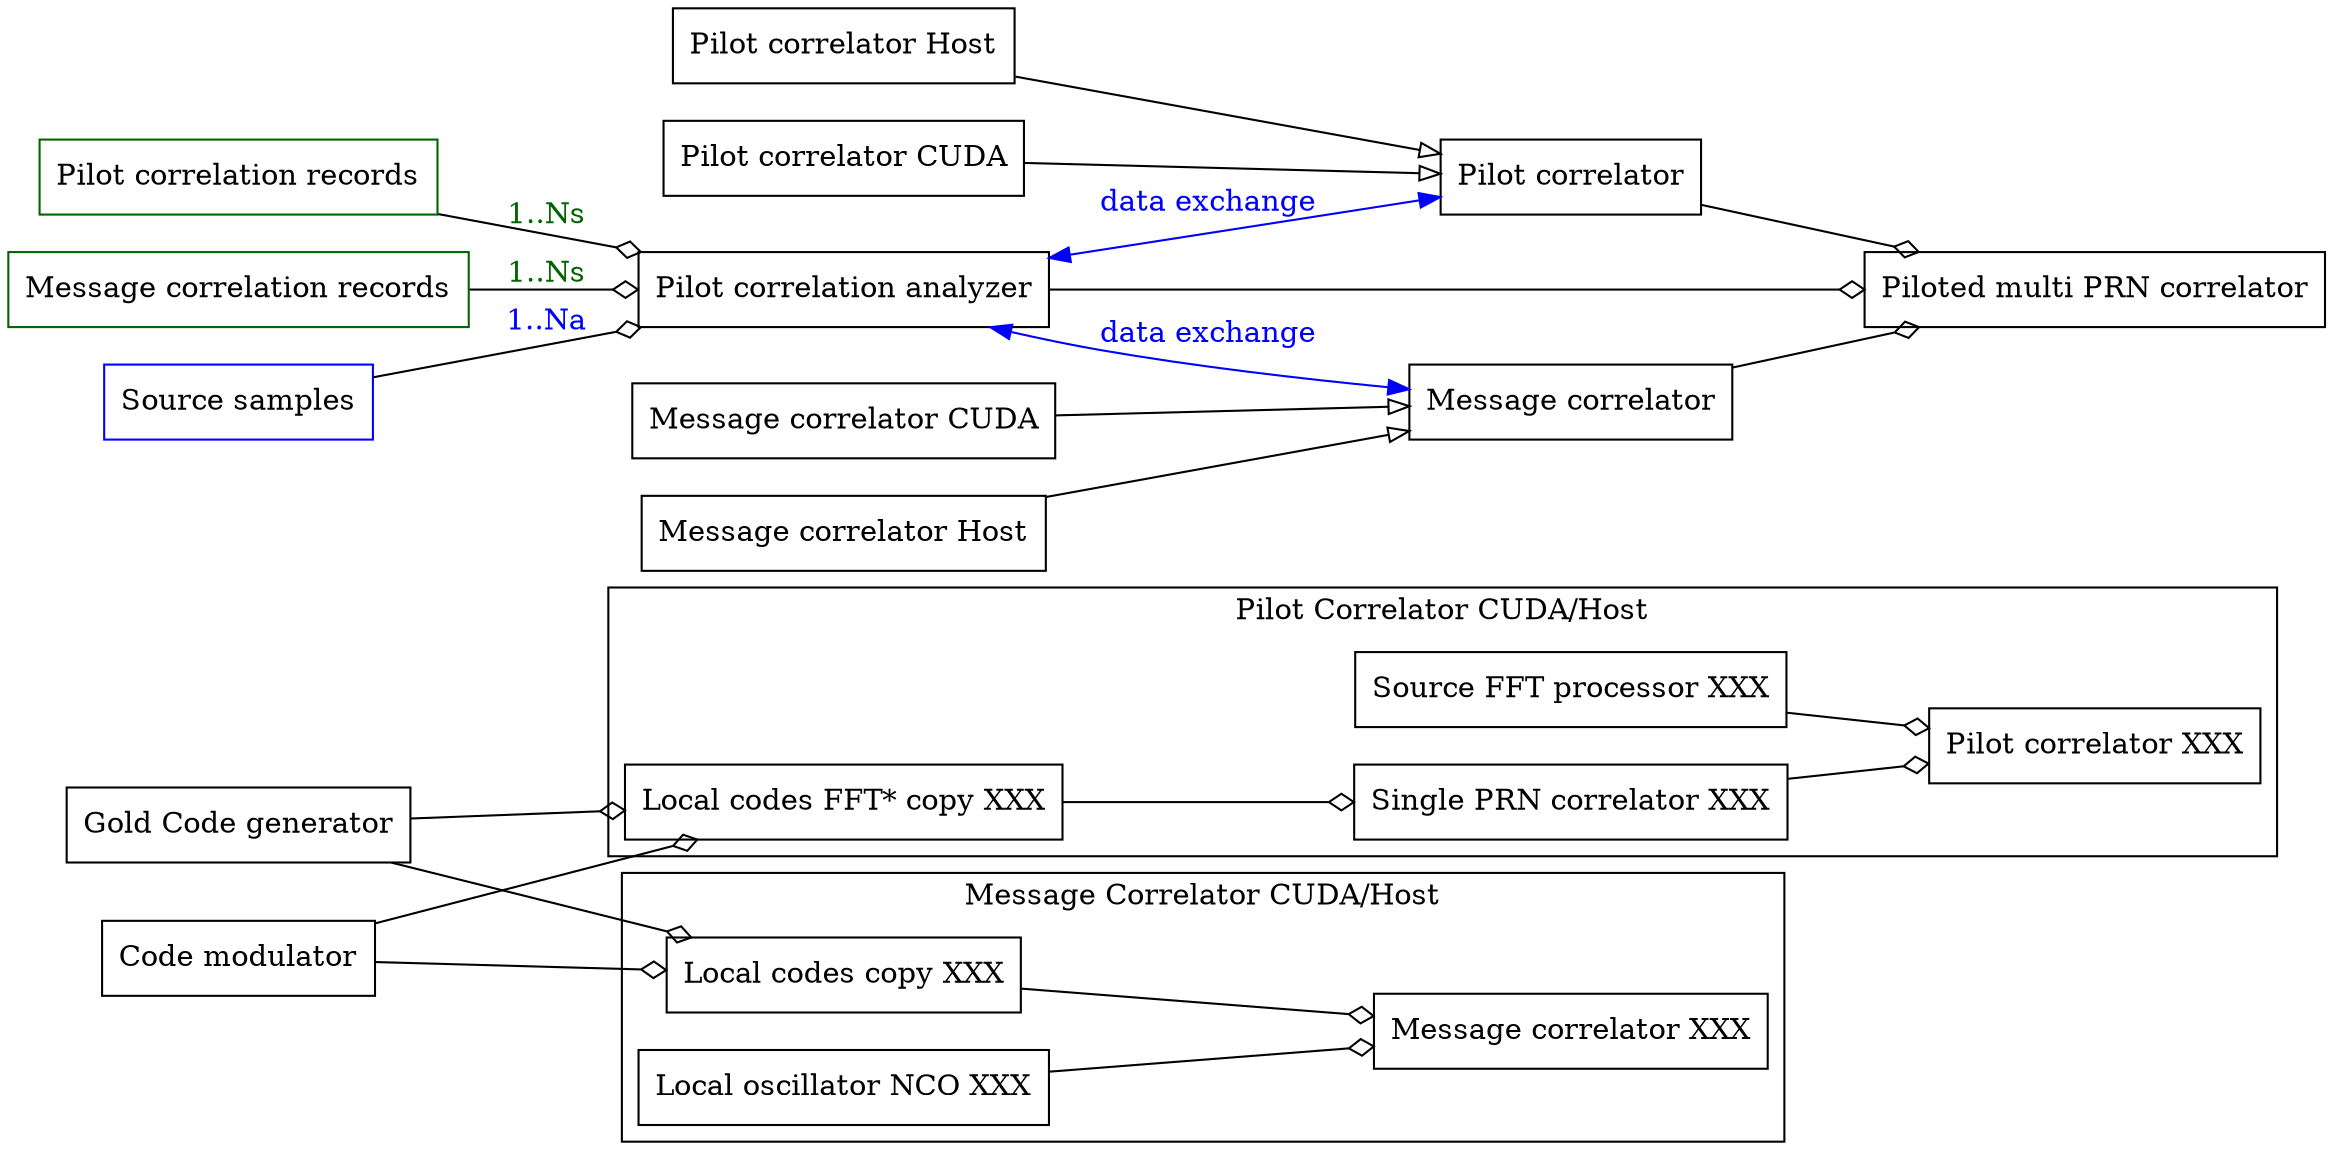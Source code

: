 digraph G {
    rankdir=LR 
    
    subgraph cluster_0
    {
        label = "Pilot Correlator CUDA/Host"
        
        pilot_correlator_xxx [shape=box, label="Pilot correlator XXX"];
        single_prn_correlator [shape=box, label="Single PRN correlator XXX"];
        source_fft [shape=box, label="Source FFT processor XXX"];
        local_codes_fft [shape=box, label="Local codes FFT* copy XXX"];
        
        source_fft -> pilot_correlator_xxx [arrowhead=ediamond];
        single_prn_correlator -> pilot_correlator_xxx [arrowhead=ediamond];
        local_codes_fft -> single_prn_correlator [arrowhead=ediamond];
    }
    
    subgraph cluster_1
    {
        label = "Message Correlator CUDA/Host"
        
        message_correlator_xxx [shape=box, label="Message correlator XXX"];
        local_codes [shape=box, label="Local codes copy XXX"];
        local_oscillator [shape=box, label="Local oscillator NCO XXX"];

        local_oscillator -> message_correlator_xxx [arrowhead=ediamond];
        local_codes -> message_correlator_xxx [arrowhead=ediamond];
    }
    
    gold_code_generator [shape=box, label="Gold Code generator"];
    code_modulator [shape=box, label="Code modulator"];
    
    gold_code_generator -> local_codes_fft [arrowhead=ediamond];
    code_modulator -> local_codes_fft [arrowhead=ediamond];
    
    pilot_correlator [shape=box, label="Pilot correlator"];
    pilot_correlator_host [shape=box, label="Pilot correlator Host"];
    pilot_correlator_cuda [shape=box, label="Pilot correlator CUDA"];
    pilot_correlator_host -> pilot_correlator [arrowhead=empty];
    pilot_correlator_cuda -> pilot_correlator [arrowhead=empty];

    message_correlator [shape=box, label="Message correlator"];
    message_correlator_host [shape=box, label="Message correlator Host"];
    message_correlator_cuda [shape=box, label="Message correlator CUDA"];
    message_correlator_host -> message_correlator [arrowhead=empty];
    message_correlator_cuda -> message_correlator [arrowhead=empty];

    gold_code_generator -> local_codes [arrowhead=ediamond];
    code_modulator -> local_codes [arrowhead=ediamond];

    piloted_multi_correlator [shape=box, label="Piloted multi PRN correlator"];
    pilot_correlation_analyzer [shape=box, label="Pilot correlation analyzer"];
    pilot_correlation_analyzer -> piloted_multi_correlator [arrowhead=ediamond];
    pilot_correlator -> piloted_multi_correlator [arrowhead=ediamond];
    message_correlator -> piloted_multi_correlator [arrowhead=ediamond];
    
    source_samples [shape=box, label="Source samples", color=blue];
    pilot_correlation_records [shape=box, label="Pilot correlation records", color=darkgreen];
    message_correlation_records [shape=box, label="Message correlation records", color=darkgreen];
    
    source_samples -> pilot_correlation_analyzer [arrowhead=ediamond, label="1..Na", fontcolor=blue];
    pilot_correlation_records -> pilot_correlation_analyzer [arrowhead=ediamond, label="1..Ns", fontcolor=darkgreen];
    message_correlation_records -> pilot_correlation_analyzer [arrowhead=ediamond, label="1..Ns", fontcolor=darkgreen];
    
    pilot_correlation_analyzer -> pilot_correlator [dir=both, label="data exchange", color=blue, fontcolor=blue];
    pilot_correlation_analyzer -> message_correlator [dir=both, label="data exchange", color=blue, fontcolor=blue];
}
